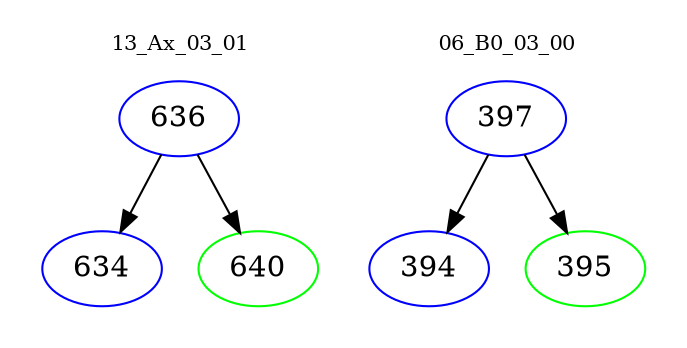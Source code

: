 digraph{
subgraph cluster_0 {
color = white
label = "13_Ax_03_01";
fontsize=10;
T0_636 [label="636", color="blue"]
T0_636 -> T0_634 [color="black"]
T0_634 [label="634", color="blue"]
T0_636 -> T0_640 [color="black"]
T0_640 [label="640", color="green"]
}
subgraph cluster_1 {
color = white
label = "06_B0_03_00";
fontsize=10;
T1_397 [label="397", color="blue"]
T1_397 -> T1_394 [color="black"]
T1_394 [label="394", color="blue"]
T1_397 -> T1_395 [color="black"]
T1_395 [label="395", color="green"]
}
}

